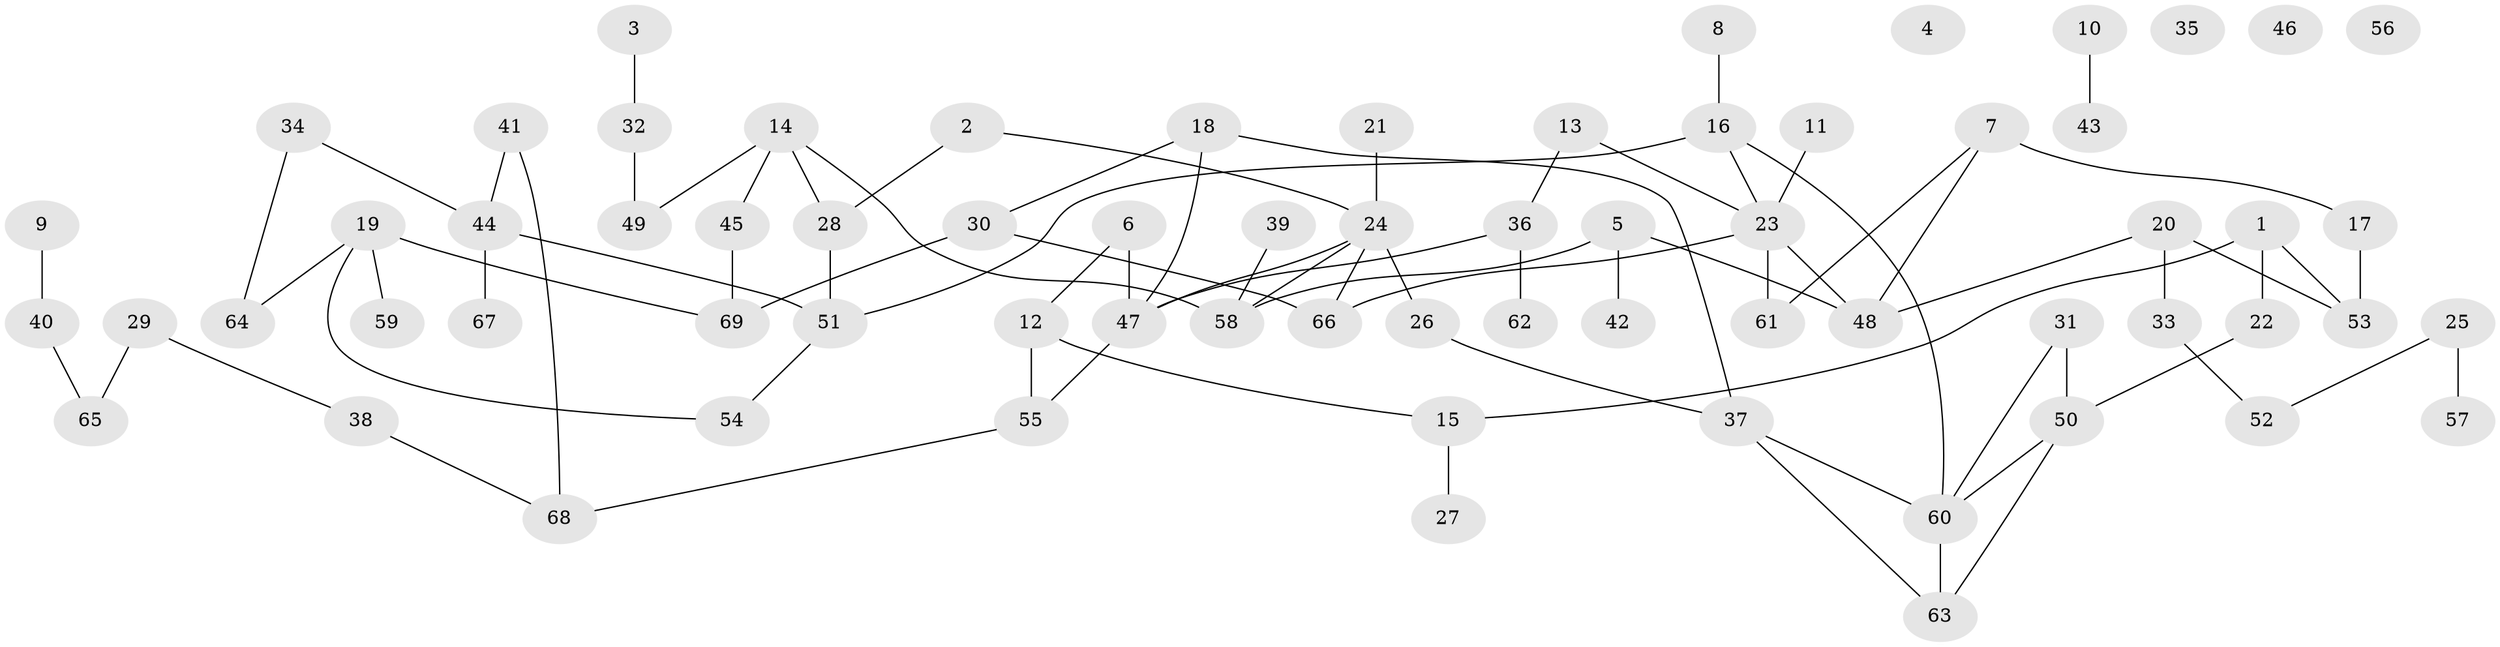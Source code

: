 // coarse degree distribution, {4: 0.10714285714285714, 8: 0.03571428571428571, 1: 0.25, 0: 0.17857142857142858, 2: 0.21428571428571427, 3: 0.07142857142857142, 6: 0.10714285714285714, 5: 0.03571428571428571}
// Generated by graph-tools (version 1.1) at 2025/16/03/04/25 18:16:30]
// undirected, 69 vertices, 82 edges
graph export_dot {
graph [start="1"]
  node [color=gray90,style=filled];
  1;
  2;
  3;
  4;
  5;
  6;
  7;
  8;
  9;
  10;
  11;
  12;
  13;
  14;
  15;
  16;
  17;
  18;
  19;
  20;
  21;
  22;
  23;
  24;
  25;
  26;
  27;
  28;
  29;
  30;
  31;
  32;
  33;
  34;
  35;
  36;
  37;
  38;
  39;
  40;
  41;
  42;
  43;
  44;
  45;
  46;
  47;
  48;
  49;
  50;
  51;
  52;
  53;
  54;
  55;
  56;
  57;
  58;
  59;
  60;
  61;
  62;
  63;
  64;
  65;
  66;
  67;
  68;
  69;
  1 -- 15;
  1 -- 22;
  1 -- 53;
  2 -- 24;
  2 -- 28;
  3 -- 32;
  5 -- 42;
  5 -- 48;
  5 -- 58;
  6 -- 12;
  6 -- 47;
  7 -- 17;
  7 -- 48;
  7 -- 61;
  8 -- 16;
  9 -- 40;
  10 -- 43;
  11 -- 23;
  12 -- 15;
  12 -- 55;
  13 -- 23;
  13 -- 36;
  14 -- 28;
  14 -- 45;
  14 -- 49;
  14 -- 58;
  15 -- 27;
  16 -- 23;
  16 -- 51;
  16 -- 60;
  17 -- 53;
  18 -- 30;
  18 -- 37;
  18 -- 47;
  19 -- 54;
  19 -- 59;
  19 -- 64;
  19 -- 69;
  20 -- 33;
  20 -- 48;
  20 -- 53;
  21 -- 24;
  22 -- 50;
  23 -- 48;
  23 -- 61;
  23 -- 66;
  24 -- 26;
  24 -- 47;
  24 -- 58;
  24 -- 66;
  25 -- 52;
  25 -- 57;
  26 -- 37;
  28 -- 51;
  29 -- 38;
  29 -- 65;
  30 -- 66;
  30 -- 69;
  31 -- 50;
  31 -- 60;
  32 -- 49;
  33 -- 52;
  34 -- 44;
  34 -- 64;
  36 -- 47;
  36 -- 62;
  37 -- 60;
  37 -- 63;
  38 -- 68;
  39 -- 58;
  40 -- 65;
  41 -- 44;
  41 -- 68;
  44 -- 51;
  44 -- 67;
  45 -- 69;
  47 -- 55;
  50 -- 60;
  50 -- 63;
  51 -- 54;
  55 -- 68;
  60 -- 63;
}
